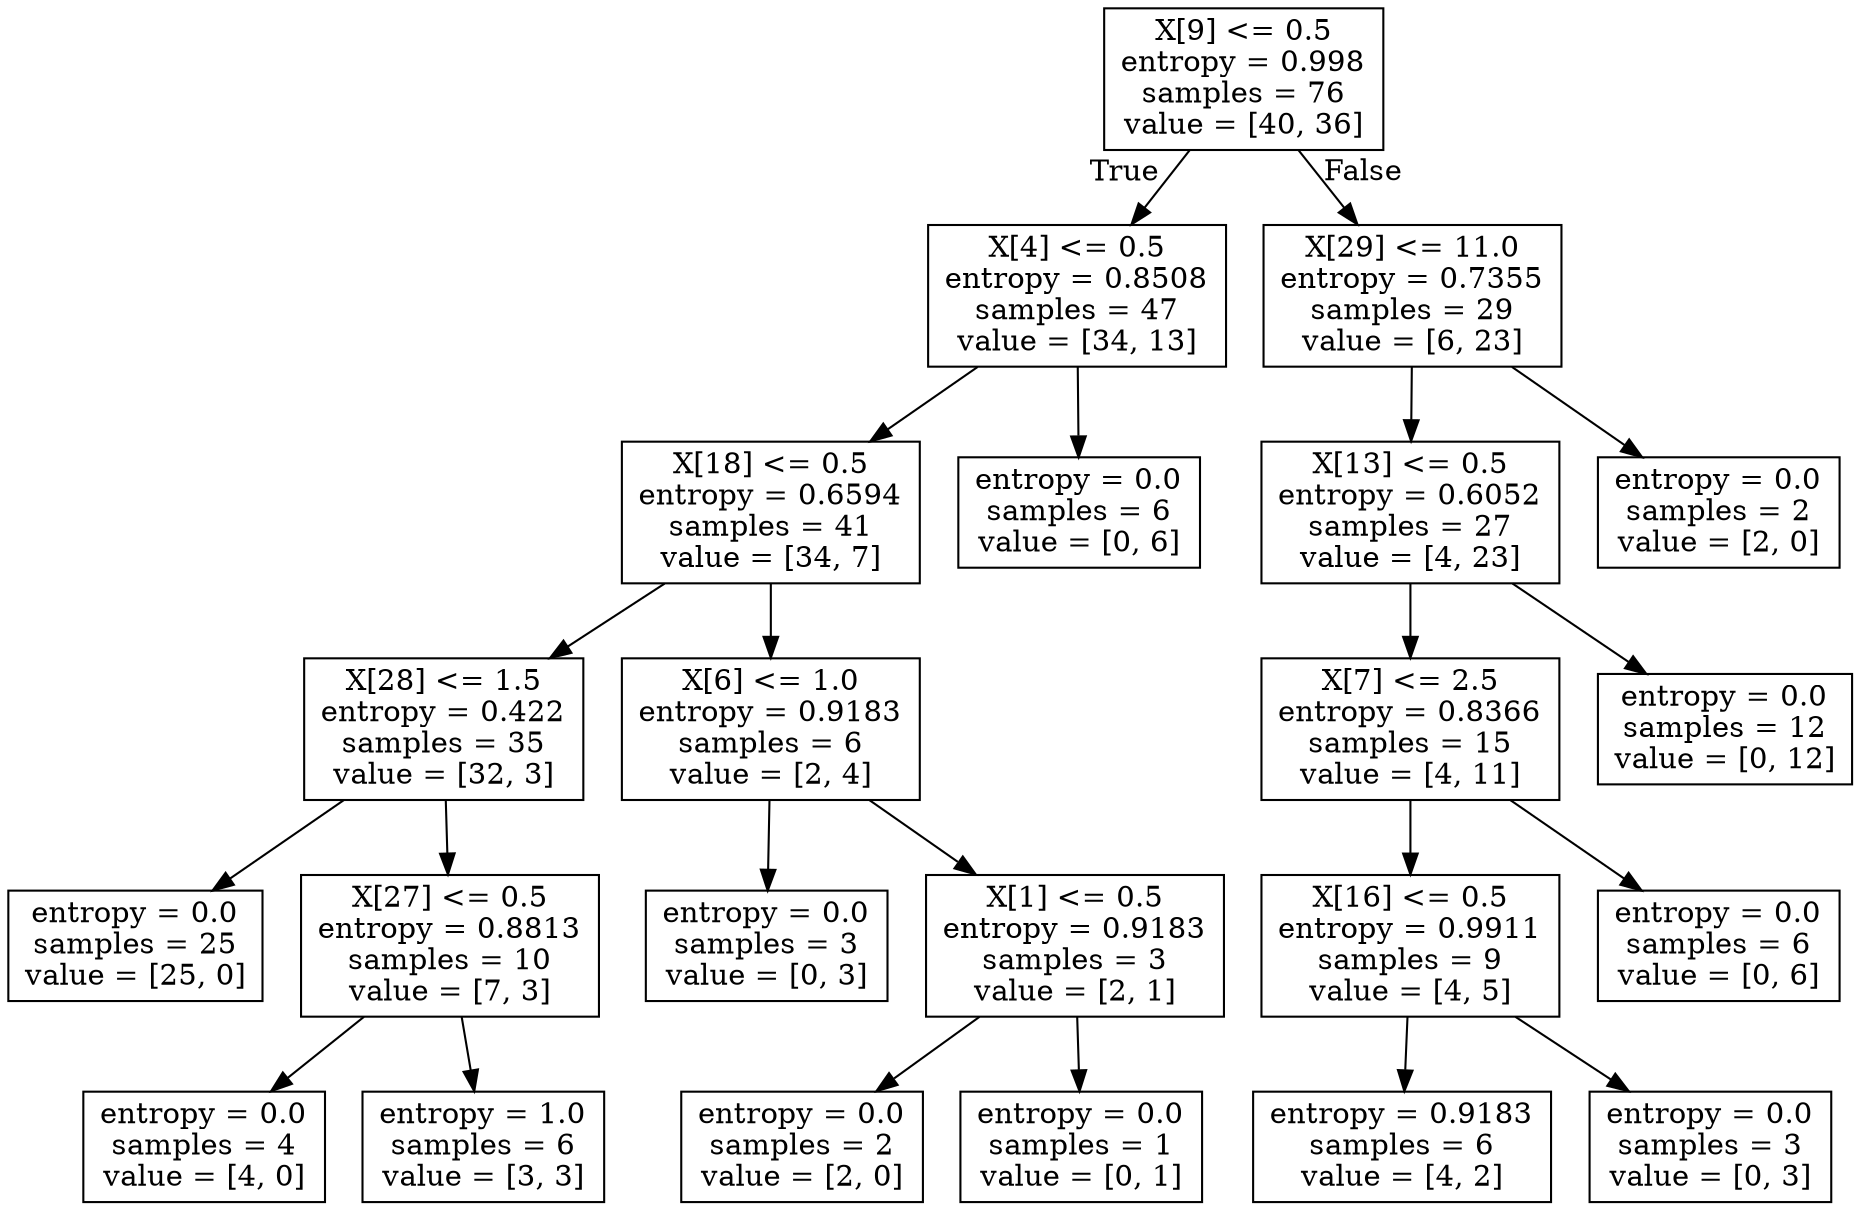 digraph Tree {
node [shape=box] ;
0 [label="X[9] <= 0.5\nentropy = 0.998\nsamples = 76\nvalue = [40, 36]"] ;
1 [label="X[4] <= 0.5\nentropy = 0.8508\nsamples = 47\nvalue = [34, 13]"] ;
0 -> 1 [labeldistance=2.5, labelangle=45, headlabel="True"] ;
2 [label="X[18] <= 0.5\nentropy = 0.6594\nsamples = 41\nvalue = [34, 7]"] ;
1 -> 2 ;
3 [label="X[28] <= 1.5\nentropy = 0.422\nsamples = 35\nvalue = [32, 3]"] ;
2 -> 3 ;
4 [label="entropy = 0.0\nsamples = 25\nvalue = [25, 0]"] ;
3 -> 4 ;
5 [label="X[27] <= 0.5\nentropy = 0.8813\nsamples = 10\nvalue = [7, 3]"] ;
3 -> 5 ;
6 [label="entropy = 0.0\nsamples = 4\nvalue = [4, 0]"] ;
5 -> 6 ;
7 [label="entropy = 1.0\nsamples = 6\nvalue = [3, 3]"] ;
5 -> 7 ;
8 [label="X[6] <= 1.0\nentropy = 0.9183\nsamples = 6\nvalue = [2, 4]"] ;
2 -> 8 ;
9 [label="entropy = 0.0\nsamples = 3\nvalue = [0, 3]"] ;
8 -> 9 ;
10 [label="X[1] <= 0.5\nentropy = 0.9183\nsamples = 3\nvalue = [2, 1]"] ;
8 -> 10 ;
11 [label="entropy = 0.0\nsamples = 2\nvalue = [2, 0]"] ;
10 -> 11 ;
12 [label="entropy = 0.0\nsamples = 1\nvalue = [0, 1]"] ;
10 -> 12 ;
13 [label="entropy = 0.0\nsamples = 6\nvalue = [0, 6]"] ;
1 -> 13 ;
14 [label="X[29] <= 11.0\nentropy = 0.7355\nsamples = 29\nvalue = [6, 23]"] ;
0 -> 14 [labeldistance=2.5, labelangle=-45, headlabel="False"] ;
15 [label="X[13] <= 0.5\nentropy = 0.6052\nsamples = 27\nvalue = [4, 23]"] ;
14 -> 15 ;
16 [label="X[7] <= 2.5\nentropy = 0.8366\nsamples = 15\nvalue = [4, 11]"] ;
15 -> 16 ;
17 [label="X[16] <= 0.5\nentropy = 0.9911\nsamples = 9\nvalue = [4, 5]"] ;
16 -> 17 ;
18 [label="entropy = 0.9183\nsamples = 6\nvalue = [4, 2]"] ;
17 -> 18 ;
19 [label="entropy = 0.0\nsamples = 3\nvalue = [0, 3]"] ;
17 -> 19 ;
20 [label="entropy = 0.0\nsamples = 6\nvalue = [0, 6]"] ;
16 -> 20 ;
21 [label="entropy = 0.0\nsamples = 12\nvalue = [0, 12]"] ;
15 -> 21 ;
22 [label="entropy = 0.0\nsamples = 2\nvalue = [2, 0]"] ;
14 -> 22 ;
}